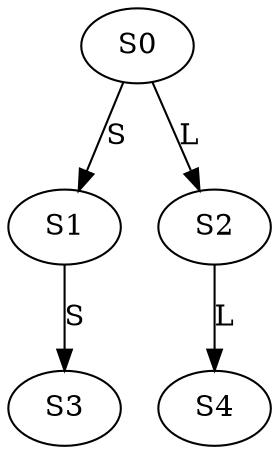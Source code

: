 strict digraph  {
	S0 -> S1 [ label = S ];
	S0 -> S2 [ label = L ];
	S1 -> S3 [ label = S ];
	S2 -> S4 [ label = L ];
}
